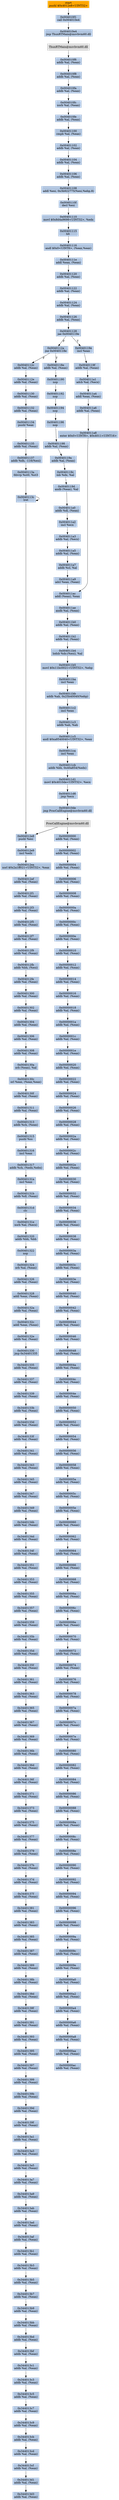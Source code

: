digraph G {
node[shape=rectangle,style=filled,fillcolor=lightsteelblue,color=lightsteelblue]
bgcolor="transparent"
a0x004010ecpushl_0x4012e8UINT32[label="start\npushl $0x4012e8<UINT32>",color="lightgrey",fillcolor="orange"];
a0x004010f1call_0x004010e4[label="0x004010f1\ncall 0x004010e4"];
a0x004010e4jmp_ThunRTMain_msvbvm60_dll[label="0x004010e4\njmp ThunRTMain@msvbvm60.dll"];
ThunRTMain_msvbvm60_dll[label="ThunRTMain@msvbvm60.dll",color="lightgrey",fillcolor="lightgrey"];
a0x004010f6addb_al_eax_[label="0x004010f6\naddb %al, (%eax)"];
a0x004010f8addb_al_eax_[label="0x004010f8\naddb %al, (%eax)"];
a0x004010faaddb_al_eax_[label="0x004010fa\naddb %al, (%eax)"];
a0x004010fcxorb_al_eax_[label="0x004010fc\nxorb %al, (%eax)"];
a0x004010feaddb_al_eax_[label="0x004010fe\naddb %al, (%eax)"];
a0x00401100cmpb_al_eax_[label="0x00401100\ncmpb %al, (%eax)"];
a0x00401102addb_al_eax_[label="0x00401102\naddb %al, (%eax)"];
a0x00401104addb_al_eax_[label="0x00401104\naddb %al, (%eax)"];
a0x00401106addb_al_eax_[label="0x00401106\naddb %al, (%eax)"];
a0x00401108addl_esi_0x3b922775esiebp8_[label="0x00401108\naddl %esi, 0x3b922775(%esi,%ebp,8)"];
a0x0040110fdecl_esi[label="0x0040110f\ndecl %esi"];
a0x00401110movl_0x8d4a9698UINT32_edx[label="0x00401110\nmovl $0x8d4a9698<UINT32>, %edx"];
a0x00401115hlt_[label="0x00401115\nhlt "];
a0x00401116andl_0x0UINT8_eaxeax_[label="0x00401116\nandl $0x0<UINT8>, (%eax,%eax)"];
a0x0040111eaddl_eax_eax_[label="0x0040111e\naddl %eax, (%eax)"];
a0x00401120addb_al_eax_[label="0x00401120\naddb %al, (%eax)"];
a0x00401122addb_al_eax_[label="0x00401122\naddb %al, (%eax)"];
a0x00401124addb_al_eax_[label="0x00401124\naddb %al, (%eax)"];
a0x00401126addb_al_eax_[label="0x00401126\naddb %al, (%eax)"];
a0x00401128jae_0x0040119e[label="0x00401128\njae 0x0040119e"];
a0x0040112ajne_0x0040118e[label="0x0040112a\njne 0x0040118e"];
a0x0040119eincl_eax[label="0x0040119e\nincl %eax"];
a0x0040119faddb_al_eax_[label="0x0040119f\naddb %al, (%eax)"];
a0x004011a1adcb_al_ecx_[label="0x004011a1\nadcb %al, (%ecx)"];
a0x004011a4addl_eax_eax_[label="0x004011a4\naddl %eax, (%eax)"];
a0x004011a6addb_al_eax_[label="0x004011a6\naddb %al, (%eax)"];
a0x004011a8enter_0x0UINT8_0x4011UINT16[label="0x004011a8\nenter $0x0<UINT8>, $0x4011<UINT16>"];
a0x004011acaddl_eax__eax[label="0x004011ac\naddl (%eax), %eax"];
a0x004011aeandb_al_eax_[label="0x004011ae\nandb %al, (%eax)"];
a0x004011b0addb_al_eax_[label="0x004011b0\naddb %al, (%eax)"];
a0x004011b2addb_al_eax_[label="0x004011b2\naddb %al, (%eax)"];
a0x004011b4lodsb_ds_esi__al[label="0x004011b4\nlodsb %ds:(%esi), %al"];
a0x004011b5movl_0x11bc0021UINT32_ebp[label="0x004011b5\nmovl $0x11bc0021<UINT32>, %ebp"];
a0x004011baincl_eax[label="0x004011ba\nincl %eax"];
a0x004011bbaddb_ah_0x25b40040ebp_[label="0x004011bb\naddb %ah, 0x25b40040(%ebp)"];
a0x004011c2incl_eax[label="0x004011c2\nincl %eax"];
a0x004011c3addb_ah_ah[label="0x004011c3\naddb %ah, %ah"];
a0x004011c5andl_0xa8540040UINT32_eax[label="0x004011c5\nandl $0xa8540040<UINT32>, %eax"];
a0x004011caincl_eax[label="0x004011ca\nincl %eax"];
a0x004011cbaddb_bh_0x40a854edx_[label="0x004011cb\naddb %bh, 0x40a854(%edx)"];
a0x004011d1movl_0x4010deUINT32_ecx[label="0x004011d1\nmovl $0x4010de<UINT32>, %ecx"];
a0x004011d6jmp_ecx[label="0x004011d6\njmp %ecx"];
a0x004010dejmp_ProcCallEngine_msvbvm60_dll[label="0x004010de\njmp ProcCallEngine@msvbvm60.dll"];
ProcCallEngine_msvbvm60_dll[label="ProcCallEngine@msvbvm60.dll",color="lightgrey",fillcolor="lightgrey"];
a0x00000000addb_al_eax_[label="0x00000000\naddb %al, (%eax)"];
a0x00000002addb_al_eax_[label="0x00000002\naddb %al, (%eax)"];
a0x00000004addb_al_eax_[label="0x00000004\naddb %al, (%eax)"];
a0x00000006addb_al_eax_[label="0x00000006\naddb %al, (%eax)"];
a0x00000008addb_al_eax_[label="0x00000008\naddb %al, (%eax)"];
a0x0000000aaddb_al_eax_[label="0x0000000a\naddb %al, (%eax)"];
a0x0000000caddb_al_eax_[label="0x0000000c\naddb %al, (%eax)"];
a0x0000000eaddb_al_eax_[label="0x0000000e\naddb %al, (%eax)"];
a0x00000010addb_al_eax_[label="0x00000010\naddb %al, (%eax)"];
a0x00000012addb_al_eax_[label="0x00000012\naddb %al, (%eax)"];
a0x00000014addb_al_eax_[label="0x00000014\naddb %al, (%eax)"];
a0x00000016addb_al_eax_[label="0x00000016\naddb %al, (%eax)"];
a0x00000018addb_al_eax_[label="0x00000018\naddb %al, (%eax)"];
a0x0000001aaddb_al_eax_[label="0x0000001a\naddb %al, (%eax)"];
a0x0000001caddb_al_eax_[label="0x0000001c\naddb %al, (%eax)"];
a0x0000001eaddb_al_eax_[label="0x0000001e\naddb %al, (%eax)"];
a0x00000020addb_al_eax_[label="0x00000020\naddb %al, (%eax)"];
a0x00000022addb_al_eax_[label="0x00000022\naddb %al, (%eax)"];
a0x00000024addb_al_eax_[label="0x00000024\naddb %al, (%eax)"];
a0x00000026addb_al_eax_[label="0x00000026\naddb %al, (%eax)"];
a0x00000028addb_al_eax_[label="0x00000028\naddb %al, (%eax)"];
a0x0000002aaddb_al_eax_[label="0x0000002a\naddb %al, (%eax)"];
a0x0000002caddb_al_eax_[label="0x0000002c\naddb %al, (%eax)"];
a0x0000002eaddb_al_eax_[label="0x0000002e\naddb %al, (%eax)"];
a0x00000030addb_al_eax_[label="0x00000030\naddb %al, (%eax)"];
a0x00000032addb_al_eax_[label="0x00000032\naddb %al, (%eax)"];
a0x00000034addb_al_eax_[label="0x00000034\naddb %al, (%eax)"];
a0x00000036addb_al_eax_[label="0x00000036\naddb %al, (%eax)"];
a0x00000038addb_al_eax_[label="0x00000038\naddb %al, (%eax)"];
a0x0000003aaddb_al_eax_[label="0x0000003a\naddb %al, (%eax)"];
a0x0000003caddb_al_eax_[label="0x0000003c\naddb %al, (%eax)"];
a0x0000003eaddb_al_eax_[label="0x0000003e\naddb %al, (%eax)"];
a0x00000040addb_al_eax_[label="0x00000040\naddb %al, (%eax)"];
a0x00000042addb_al_eax_[label="0x00000042\naddb %al, (%eax)"];
a0x00000044addb_al_eax_[label="0x00000044\naddb %al, (%eax)"];
a0x00000046addb_al_eax_[label="0x00000046\naddb %al, (%eax)"];
a0x00000048addb_al_eax_[label="0x00000048\naddb %al, (%eax)"];
a0x0000004aaddb_al_eax_[label="0x0000004a\naddb %al, (%eax)"];
a0x0000004caddb_al_eax_[label="0x0000004c\naddb %al, (%eax)"];
a0x0000004eaddb_al_eax_[label="0x0000004e\naddb %al, (%eax)"];
a0x00000050addb_al_eax_[label="0x00000050\naddb %al, (%eax)"];
a0x00000052addb_al_eax_[label="0x00000052\naddb %al, (%eax)"];
a0x00000054addb_al_eax_[label="0x00000054\naddb %al, (%eax)"];
a0x00000056addb_al_eax_[label="0x00000056\naddb %al, (%eax)"];
a0x00000058addb_al_eax_[label="0x00000058\naddb %al, (%eax)"];
a0x0000005aaddb_al_eax_[label="0x0000005a\naddb %al, (%eax)"];
a0x0000005caddb_al_eax_[label="0x0000005c\naddb %al, (%eax)"];
a0x0000005eaddb_al_eax_[label="0x0000005e\naddb %al, (%eax)"];
a0x00000060addb_al_eax_[label="0x00000060\naddb %al, (%eax)"];
a0x00000062addb_al_eax_[label="0x00000062\naddb %al, (%eax)"];
a0x00000064addb_al_eax_[label="0x00000064\naddb %al, (%eax)"];
a0x00000066addb_al_eax_[label="0x00000066\naddb %al, (%eax)"];
a0x00000068addb_al_eax_[label="0x00000068\naddb %al, (%eax)"];
a0x0000006aaddb_al_eax_[label="0x0000006a\naddb %al, (%eax)"];
a0x0000006caddb_al_eax_[label="0x0000006c\naddb %al, (%eax)"];
a0x0000006eaddb_al_eax_[label="0x0000006e\naddb %al, (%eax)"];
a0x00000070addb_al_eax_[label="0x00000070\naddb %al, (%eax)"];
a0x00000072addb_al_eax_[label="0x00000072\naddb %al, (%eax)"];
a0x00000074addb_al_eax_[label="0x00000074\naddb %al, (%eax)"];
a0x00000076addb_al_eax_[label="0x00000076\naddb %al, (%eax)"];
a0x00000078addb_al_eax_[label="0x00000078\naddb %al, (%eax)"];
a0x0000007aaddb_al_eax_[label="0x0000007a\naddb %al, (%eax)"];
a0x0000007caddb_al_eax_[label="0x0000007c\naddb %al, (%eax)"];
a0x0000007eaddb_al_eax_[label="0x0000007e\naddb %al, (%eax)"];
a0x00000080addb_al_eax_[label="0x00000080\naddb %al, (%eax)"];
a0x00000082addb_al_eax_[label="0x00000082\naddb %al, (%eax)"];
a0x00000084addb_al_eax_[label="0x00000084\naddb %al, (%eax)"];
a0x00000086addb_al_eax_[label="0x00000086\naddb %al, (%eax)"];
a0x00000088addb_al_eax_[label="0x00000088\naddb %al, (%eax)"];
a0x0000008aaddb_al_eax_[label="0x0000008a\naddb %al, (%eax)"];
a0x0000008caddb_al_eax_[label="0x0000008c\naddb %al, (%eax)"];
a0x0000008eaddb_al_eax_[label="0x0000008e\naddb %al, (%eax)"];
a0x00000090addb_al_eax_[label="0x00000090\naddb %al, (%eax)"];
a0x00000092addb_al_eax_[label="0x00000092\naddb %al, (%eax)"];
a0x00000094addb_al_eax_[label="0x00000094\naddb %al, (%eax)"];
a0x00000096addb_al_eax_[label="0x00000096\naddb %al, (%eax)"];
a0x00000098addb_al_eax_[label="0x00000098\naddb %al, (%eax)"];
a0x0000009aaddb_al_eax_[label="0x0000009a\naddb %al, (%eax)"];
a0x0000009caddb_al_eax_[label="0x0000009c\naddb %al, (%eax)"];
a0x0000009eaddb_al_eax_[label="0x0000009e\naddb %al, (%eax)"];
a0x000000a0addb_al_eax_[label="0x000000a0\naddb %al, (%eax)"];
a0x000000a2addb_al_eax_[label="0x000000a2\naddb %al, (%eax)"];
a0x000000a4addb_al_eax_[label="0x000000a4\naddb %al, (%eax)"];
a0x000000a6addb_al_eax_[label="0x000000a6\naddb %al, (%eax)"];
a0x000000a8addb_al_eax_[label="0x000000a8\naddb %al, (%eax)"];
a0x000000aaaddb_al_eax_[label="0x000000aa\naddb %al, (%eax)"];
a0x000000acaddb_al_eax_[label="0x000000ac\naddb %al, (%eax)"];
a0x0040112caddb_al_eax_[label="0x0040112c\naddb %al, (%eax)"];
a0x0040118eaddb_al_eax_[label="0x0040118e\naddb %al, (%eax)"];
a0x00401190nop_[label="0x00401190\nnop "];
a0x00401192nop_[label="0x00401192\nnop "];
a0x00401194nop_[label="0x00401194\nnop "];
a0x00401196nop_[label="0x00401196\nnop "];
a0x00401198addb_al_eax_[label="0x00401198\naddb %al, (%eax)"];
a0x0040119aaddb_al_eax_[label="0x0040119a\naddb %al, (%eax)"];
a0x0040119cinb_dx_al[label="0x0040119c\ninb %dx, %al"];
a0x0040119dandb_eax__al[label="0x0040119d\nandb (%eax), %al"];
a0x004011a0addb_dl_eax_[label="0x004011a0\naddb %dl, (%eax)"];
a0x004011a2incl_ecx[label="0x004011a2\nincl %ecx"];
a0x004011a3addb_al_ecx_[label="0x004011a3\naddb %al, (%ecx)"];
a0x004011a5addb_al_eax_[label="0x004011a5\naddb %al, (%eax)"];
a0x004011a7addb_cl_al[label="0x004011a7\naddb %cl, %al"];
a0x004011a9adcl_eax_eax_[label="0x004011a9\nadcl %eax, (%eax)"];
a0x004012e8pushl_esi[label="0x004012e8\npushl %esi"];
a0x004012e9incl_edx[label="0x004012e9\nincl %edx"];
a0x004012eaxorl_0x2a1ff021UINT32_eax[label="0x004012ea\nxorl $0x2a1ff021<UINT32>, %eax"];
a0x004012efaddb_al_eax_[label="0x004012ef\naddb %al, (%eax)"];
a0x004012f1addb_al_eax_[label="0x004012f1\naddb %al, (%eax)"];
a0x004012f3addb_al_eax_[label="0x004012f3\naddb %al, (%eax)"];
a0x004012f5addb_al_eax_[label="0x004012f5\naddb %al, (%eax)"];
a0x004012f7addb_al_eax_[label="0x004012f7\naddb %al, (%eax)"];
a0x004012f9addb_al_eax_[label="0x004012f9\naddb %al, (%eax)"];
a0x004012fbaddb_bh_esi_[label="0x004012fb\naddb %bh, (%esi)"];
a0x004012feaddb_al_eax_[label="0x004012fe\naddb %al, (%eax)"];
a0x00401300addb_al_eax_[label="0x00401300\naddb %al, (%eax)"];
a0x00401302addb_al_eax_[label="0x00401302\naddb %al, (%eax)"];
a0x00401304addb_al_eax_[label="0x00401304\naddb %al, (%eax)"];
a0x00401306addb_al_eax_[label="0x00401306\naddb %al, (%eax)"];
a0x00401308addb_al_eax_[label="0x00401308\naddb %al, (%eax)"];
a0x0040130aorb_eax__al[label="0x0040130a\norb (%eax), %al"];
a0x0040130corl_eax_eaxeax_[label="0x0040130c\norl %eax, (%eax,%eax)"];
a0x0040130faddb_al_eax_[label="0x0040130f\naddb %al, (%eax)"];
a0x00401311addb_al_eax_[label="0x00401311\naddb %al, (%eax)"];
a0x00401313addb_ch_eax_[label="0x00401313\naddb %ch, (%eax)"];
a0x00401315pushl_ss[label="0x00401315\npushl %ss"];
a0x00401316incl_eax[label="0x00401316\nincl %eax"];
a0x00401317addb_ch_edxebx_[label="0x00401317\naddb %ch, (%edx,%ebx)"];
a0x0040131aincl_eax[label="0x0040131a\nincl %eax"];
a0x0040131baddb_dl_eax_[label="0x0040131b\naddb %dl, (%eax)"];
a0x0040131dclc_[label="0x0040131d\nclc "];
a0x0040131exorb_al_ecx_[label="0x0040131e\nxorb %al, (%ecx)"];
a0x00401320addb_bh_bh[label="0x00401320\naddb %bh, %bh"];
a0x00401322nop_[label="0x00401322\nnop "];
a0x00401324orb_al_eax_[label="0x00401324\norb %al, (%eax)"];
a0x00401326addb_al_eax_[label="0x00401326\naddb %al, (%eax)"];
a0x00401328addl_eax_eax_[label="0x00401328\naddl %eax, (%eax)"];
a0x0040132aaddb_al_eax_[label="0x0040132a\naddb %al, (%eax)"];
a0x0040132caddl_eax_eax_[label="0x0040132c\naddl %eax, (%eax)"];
a0x0040132eaddb_al_eax_[label="0x0040132e\naddb %al, (%eax)"];
a0x00401330jmp_0x34401335[label="0x00401330\njmp 0x34401335"];
a0x34401335addb_al_eax_[label="0x34401335\naddb %al, (%eax)"];
a0x34401337addb_al_eax_[label="0x34401337\naddb %al, (%eax)"];
a0x34401339addb_al_eax_[label="0x34401339\naddb %al, (%eax)"];
a0x3440133baddb_al_eax_[label="0x3440133b\naddb %al, (%eax)"];
a0x3440133daddb_al_eax_[label="0x3440133d\naddb %al, (%eax)"];
a0x3440133faddb_al_eax_[label="0x3440133f\naddb %al, (%eax)"];
a0x34401341addb_al_eax_[label="0x34401341\naddb %al, (%eax)"];
a0x34401343addb_al_eax_[label="0x34401343\naddb %al, (%eax)"];
a0x34401345addb_al_eax_[label="0x34401345\naddb %al, (%eax)"];
a0x34401347addb_al_eax_[label="0x34401347\naddb %al, (%eax)"];
a0x34401349addb_al_eax_[label="0x34401349\naddb %al, (%eax)"];
a0x3440134baddb_al_eax_[label="0x3440134b\naddb %al, (%eax)"];
a0x3440134daddb_al_eax_[label="0x3440134d\naddb %al, (%eax)"];
a0x3440134faddb_al_eax_[label="0x3440134f\naddb %al, (%eax)"];
a0x34401351addb_al_eax_[label="0x34401351\naddb %al, (%eax)"];
a0x34401353addb_al_eax_[label="0x34401353\naddb %al, (%eax)"];
a0x34401355addb_al_eax_[label="0x34401355\naddb %al, (%eax)"];
a0x34401357addb_al_eax_[label="0x34401357\naddb %al, (%eax)"];
a0x34401359addb_al_eax_[label="0x34401359\naddb %al, (%eax)"];
a0x3440135baddb_al_eax_[label="0x3440135b\naddb %al, (%eax)"];
a0x3440135daddb_al_eax_[label="0x3440135d\naddb %al, (%eax)"];
a0x3440135faddb_al_eax_[label="0x3440135f\naddb %al, (%eax)"];
a0x34401361addb_al_eax_[label="0x34401361\naddb %al, (%eax)"];
a0x34401363addb_al_eax_[label="0x34401363\naddb %al, (%eax)"];
a0x34401365addb_al_eax_[label="0x34401365\naddb %al, (%eax)"];
a0x34401367addb_al_eax_[label="0x34401367\naddb %al, (%eax)"];
a0x34401369addb_al_eax_[label="0x34401369\naddb %al, (%eax)"];
a0x3440136baddb_al_eax_[label="0x3440136b\naddb %al, (%eax)"];
a0x3440136daddb_al_eax_[label="0x3440136d\naddb %al, (%eax)"];
a0x3440136faddb_al_eax_[label="0x3440136f\naddb %al, (%eax)"];
a0x34401371addb_al_eax_[label="0x34401371\naddb %al, (%eax)"];
a0x34401373addb_al_eax_[label="0x34401373\naddb %al, (%eax)"];
a0x34401375addb_al_eax_[label="0x34401375\naddb %al, (%eax)"];
a0x34401377addb_al_eax_[label="0x34401377\naddb %al, (%eax)"];
a0x34401379addb_al_eax_[label="0x34401379\naddb %al, (%eax)"];
a0x3440137baddb_al_eax_[label="0x3440137b\naddb %al, (%eax)"];
a0x3440137daddb_al_eax_[label="0x3440137d\naddb %al, (%eax)"];
a0x3440137faddb_al_eax_[label="0x3440137f\naddb %al, (%eax)"];
a0x34401381addb_al_eax_[label="0x34401381\naddb %al, (%eax)"];
a0x34401383addb_al_eax_[label="0x34401383\naddb %al, (%eax)"];
a0x34401385addb_al_eax_[label="0x34401385\naddb %al, (%eax)"];
a0x34401387addb_al_eax_[label="0x34401387\naddb %al, (%eax)"];
a0x34401389addb_al_eax_[label="0x34401389\naddb %al, (%eax)"];
a0x3440138baddb_al_eax_[label="0x3440138b\naddb %al, (%eax)"];
a0x3440138daddb_al_eax_[label="0x3440138d\naddb %al, (%eax)"];
a0x3440138faddb_al_eax_[label="0x3440138f\naddb %al, (%eax)"];
a0x34401391addb_al_eax_[label="0x34401391\naddb %al, (%eax)"];
a0x34401393addb_al_eax_[label="0x34401393\naddb %al, (%eax)"];
a0x34401395addb_al_eax_[label="0x34401395\naddb %al, (%eax)"];
a0x34401397addb_al_eax_[label="0x34401397\naddb %al, (%eax)"];
a0x34401399addb_al_eax_[label="0x34401399\naddb %al, (%eax)"];
a0x3440139baddb_al_eax_[label="0x3440139b\naddb %al, (%eax)"];
a0x3440139daddb_al_eax_[label="0x3440139d\naddb %al, (%eax)"];
a0x3440139faddb_al_eax_[label="0x3440139f\naddb %al, (%eax)"];
a0x344013a1addb_al_eax_[label="0x344013a1\naddb %al, (%eax)"];
a0x344013a3addb_al_eax_[label="0x344013a3\naddb %al, (%eax)"];
a0x344013a5addb_al_eax_[label="0x344013a5\naddb %al, (%eax)"];
a0x344013a7addb_al_eax_[label="0x344013a7\naddb %al, (%eax)"];
a0x344013a9addb_al_eax_[label="0x344013a9\naddb %al, (%eax)"];
a0x344013abaddb_al_eax_[label="0x344013ab\naddb %al, (%eax)"];
a0x344013adaddb_al_eax_[label="0x344013ad\naddb %al, (%eax)"];
a0x344013afaddb_al_eax_[label="0x344013af\naddb %al, (%eax)"];
a0x344013b1addb_al_eax_[label="0x344013b1\naddb %al, (%eax)"];
a0x344013b3addb_al_eax_[label="0x344013b3\naddb %al, (%eax)"];
a0x344013b5addb_al_eax_[label="0x344013b5\naddb %al, (%eax)"];
a0x344013b7addb_al_eax_[label="0x344013b7\naddb %al, (%eax)"];
a0x344013b9addb_al_eax_[label="0x344013b9\naddb %al, (%eax)"];
a0x344013bbaddb_al_eax_[label="0x344013bb\naddb %al, (%eax)"];
a0x344013bdaddb_al_eax_[label="0x344013bd\naddb %al, (%eax)"];
a0x344013bfaddb_al_eax_[label="0x344013bf\naddb %al, (%eax)"];
a0x344013c1addb_al_eax_[label="0x344013c1\naddb %al, (%eax)"];
a0x344013c3addb_al_eax_[label="0x344013c3\naddb %al, (%eax)"];
a0x344013c5addb_al_eax_[label="0x344013c5\naddb %al, (%eax)"];
a0x344013c7addb_al_eax_[label="0x344013c7\naddb %al, (%eax)"];
a0x344013c9addb_al_eax_[label="0x344013c9\naddb %al, (%eax)"];
a0x344013cbaddb_al_eax_[label="0x344013cb\naddb %al, (%eax)"];
a0x344013cdaddb_al_eax_[label="0x344013cd\naddb %al, (%eax)"];
a0x344013cfaddb_al_eax_[label="0x344013cf\naddb %al, (%eax)"];
a0x344013d1addb_al_eax_[label="0x344013d1\naddb %al, (%eax)"];
a0x0040112eaddb_al_eax_[label="0x0040112e\naddb %al, (%eax)"];
a0x00401130addb_al_eax_[label="0x00401130\naddb %al, (%eax)"];
a0x00401132addb_al_eax_[label="0x00401132\naddb %al, (%eax)"];
a0x00401134pushl_eax[label="0x00401134\npushl %eax"];
a0x00401135addb_al_eax_[label="0x00401135\naddb %al, (%eax)"];
a0x00401137addb_dh__116esi_[label="0x00401137\naddb %dh, -116(%esi)"];
a0x0040113afdivrp_st0_st3[label="0x0040113a\nfdivrp %st0, %st3"];
a0x0040113clret[label="0x0040113c\nlret"];
a0x344013d3addb_al_eax_[label="0x344013d3\naddb %al, (%eax)"];
a0x004010ecpushl_0x4012e8UINT32 -> a0x004010f1call_0x004010e4 [color="#000000"];
a0x004010f1call_0x004010e4 -> a0x004010e4jmp_ThunRTMain_msvbvm60_dll [color="#000000"];
a0x004010e4jmp_ThunRTMain_msvbvm60_dll -> ThunRTMain_msvbvm60_dll [color="#000000"];
ThunRTMain_msvbvm60_dll -> a0x004010f6addb_al_eax_ [color="#000000"];
a0x004010f6addb_al_eax_ -> a0x004010f8addb_al_eax_ [color="#000000"];
a0x004010f8addb_al_eax_ -> a0x004010faaddb_al_eax_ [color="#000000"];
a0x004010faaddb_al_eax_ -> a0x004010fcxorb_al_eax_ [color="#000000"];
a0x004010fcxorb_al_eax_ -> a0x004010feaddb_al_eax_ [color="#000000"];
a0x004010feaddb_al_eax_ -> a0x00401100cmpb_al_eax_ [color="#000000"];
a0x00401100cmpb_al_eax_ -> a0x00401102addb_al_eax_ [color="#000000"];
a0x00401102addb_al_eax_ -> a0x00401104addb_al_eax_ [color="#000000"];
a0x00401104addb_al_eax_ -> a0x00401106addb_al_eax_ [color="#000000"];
a0x00401106addb_al_eax_ -> a0x00401108addl_esi_0x3b922775esiebp8_ [color="#000000"];
a0x00401108addl_esi_0x3b922775esiebp8_ -> a0x0040110fdecl_esi [color="#000000"];
a0x0040110fdecl_esi -> a0x00401110movl_0x8d4a9698UINT32_edx [color="#000000"];
a0x00401110movl_0x8d4a9698UINT32_edx -> a0x00401115hlt_ [color="#000000"];
a0x00401115hlt_ -> a0x00401116andl_0x0UINT8_eaxeax_ [color="#000000"];
a0x00401116andl_0x0UINT8_eaxeax_ -> a0x0040111eaddl_eax_eax_ [color="#000000"];
a0x0040111eaddl_eax_eax_ -> a0x00401120addb_al_eax_ [color="#000000"];
a0x00401120addb_al_eax_ -> a0x00401122addb_al_eax_ [color="#000000"];
a0x00401122addb_al_eax_ -> a0x00401124addb_al_eax_ [color="#000000"];
a0x00401124addb_al_eax_ -> a0x00401126addb_al_eax_ [color="#000000"];
a0x00401126addb_al_eax_ -> a0x00401128jae_0x0040119e [color="#000000"];
a0x00401128jae_0x0040119e -> a0x0040112ajne_0x0040118e [color="#000000",label="F"];
a0x00401128jae_0x0040119e -> a0x0040119eincl_eax [color="#000000",label="T"];
a0x0040119eincl_eax -> a0x0040119faddb_al_eax_ [color="#000000"];
a0x0040119faddb_al_eax_ -> a0x004011a1adcb_al_ecx_ [color="#000000"];
a0x004011a1adcb_al_ecx_ -> a0x004011a4addl_eax_eax_ [color="#000000"];
a0x004011a4addl_eax_eax_ -> a0x004011a6addb_al_eax_ [color="#000000"];
a0x004011a6addb_al_eax_ -> a0x004011a8enter_0x0UINT8_0x4011UINT16 [color="#000000"];
a0x004011a8enter_0x0UINT8_0x4011UINT16 -> a0x004011acaddl_eax__eax [color="#000000"];
a0x004011acaddl_eax__eax -> a0x004011aeandb_al_eax_ [color="#000000"];
a0x004011aeandb_al_eax_ -> a0x004011b0addb_al_eax_ [color="#000000"];
a0x004011b0addb_al_eax_ -> a0x004011b2addb_al_eax_ [color="#000000"];
a0x004011b2addb_al_eax_ -> a0x004011b4lodsb_ds_esi__al [color="#000000"];
a0x004011b4lodsb_ds_esi__al -> a0x004011b5movl_0x11bc0021UINT32_ebp [color="#000000"];
a0x004011b5movl_0x11bc0021UINT32_ebp -> a0x004011baincl_eax [color="#000000"];
a0x004011baincl_eax -> a0x004011bbaddb_ah_0x25b40040ebp_ [color="#000000"];
a0x004011bbaddb_ah_0x25b40040ebp_ -> a0x004011c2incl_eax [color="#000000"];
a0x004011c2incl_eax -> a0x004011c3addb_ah_ah [color="#000000"];
a0x004011c3addb_ah_ah -> a0x004011c5andl_0xa8540040UINT32_eax [color="#000000"];
a0x004011c5andl_0xa8540040UINT32_eax -> a0x004011caincl_eax [color="#000000"];
a0x004011caincl_eax -> a0x004011cbaddb_bh_0x40a854edx_ [color="#000000"];
a0x004011cbaddb_bh_0x40a854edx_ -> a0x004011d1movl_0x4010deUINT32_ecx [color="#000000"];
a0x004011d1movl_0x4010deUINT32_ecx -> a0x004011d6jmp_ecx [color="#000000"];
a0x004011d6jmp_ecx -> a0x004010dejmp_ProcCallEngine_msvbvm60_dll [color="#000000"];
a0x004010dejmp_ProcCallEngine_msvbvm60_dll -> ProcCallEngine_msvbvm60_dll [color="#000000"];
ProcCallEngine_msvbvm60_dll -> a0x00000000addb_al_eax_ [color="#000000"];
a0x00000000addb_al_eax_ -> a0x00000002addb_al_eax_ [color="#000000"];
a0x00000002addb_al_eax_ -> a0x00000004addb_al_eax_ [color="#000000"];
a0x00000004addb_al_eax_ -> a0x00000006addb_al_eax_ [color="#000000"];
a0x00000006addb_al_eax_ -> a0x00000008addb_al_eax_ [color="#000000"];
a0x00000008addb_al_eax_ -> a0x0000000aaddb_al_eax_ [color="#000000"];
a0x0000000aaddb_al_eax_ -> a0x0000000caddb_al_eax_ [color="#000000"];
a0x0000000caddb_al_eax_ -> a0x0000000eaddb_al_eax_ [color="#000000"];
a0x0000000eaddb_al_eax_ -> a0x00000010addb_al_eax_ [color="#000000"];
a0x00000010addb_al_eax_ -> a0x00000012addb_al_eax_ [color="#000000"];
a0x00000012addb_al_eax_ -> a0x00000014addb_al_eax_ [color="#000000"];
a0x00000014addb_al_eax_ -> a0x00000016addb_al_eax_ [color="#000000"];
a0x00000016addb_al_eax_ -> a0x00000018addb_al_eax_ [color="#000000"];
a0x00000018addb_al_eax_ -> a0x0000001aaddb_al_eax_ [color="#000000"];
a0x0000001aaddb_al_eax_ -> a0x0000001caddb_al_eax_ [color="#000000"];
a0x0000001caddb_al_eax_ -> a0x0000001eaddb_al_eax_ [color="#000000"];
a0x0000001eaddb_al_eax_ -> a0x00000020addb_al_eax_ [color="#000000"];
a0x00000020addb_al_eax_ -> a0x00000022addb_al_eax_ [color="#000000"];
a0x00000022addb_al_eax_ -> a0x00000024addb_al_eax_ [color="#000000"];
a0x00000024addb_al_eax_ -> a0x00000026addb_al_eax_ [color="#000000"];
a0x00000026addb_al_eax_ -> a0x00000028addb_al_eax_ [color="#000000"];
a0x00000028addb_al_eax_ -> a0x0000002aaddb_al_eax_ [color="#000000"];
a0x0000002aaddb_al_eax_ -> a0x0000002caddb_al_eax_ [color="#000000"];
a0x0000002caddb_al_eax_ -> a0x0000002eaddb_al_eax_ [color="#000000"];
a0x0000002eaddb_al_eax_ -> a0x00000030addb_al_eax_ [color="#000000"];
a0x00000030addb_al_eax_ -> a0x00000032addb_al_eax_ [color="#000000"];
a0x00000032addb_al_eax_ -> a0x00000034addb_al_eax_ [color="#000000"];
a0x00000034addb_al_eax_ -> a0x00000036addb_al_eax_ [color="#000000"];
a0x00000036addb_al_eax_ -> a0x00000038addb_al_eax_ [color="#000000"];
a0x00000038addb_al_eax_ -> a0x0000003aaddb_al_eax_ [color="#000000"];
a0x0000003aaddb_al_eax_ -> a0x0000003caddb_al_eax_ [color="#000000"];
a0x0000003caddb_al_eax_ -> a0x0000003eaddb_al_eax_ [color="#000000"];
a0x0000003eaddb_al_eax_ -> a0x00000040addb_al_eax_ [color="#000000"];
a0x00000040addb_al_eax_ -> a0x00000042addb_al_eax_ [color="#000000"];
a0x00000042addb_al_eax_ -> a0x00000044addb_al_eax_ [color="#000000"];
a0x00000044addb_al_eax_ -> a0x00000046addb_al_eax_ [color="#000000"];
a0x00000046addb_al_eax_ -> a0x00000048addb_al_eax_ [color="#000000"];
a0x00000048addb_al_eax_ -> a0x0000004aaddb_al_eax_ [color="#000000"];
a0x0000004aaddb_al_eax_ -> a0x0000004caddb_al_eax_ [color="#000000"];
a0x0000004caddb_al_eax_ -> a0x0000004eaddb_al_eax_ [color="#000000"];
a0x0000004eaddb_al_eax_ -> a0x00000050addb_al_eax_ [color="#000000"];
a0x00000050addb_al_eax_ -> a0x00000052addb_al_eax_ [color="#000000"];
a0x00000052addb_al_eax_ -> a0x00000054addb_al_eax_ [color="#000000"];
a0x00000054addb_al_eax_ -> a0x00000056addb_al_eax_ [color="#000000"];
a0x00000056addb_al_eax_ -> a0x00000058addb_al_eax_ [color="#000000"];
a0x00000058addb_al_eax_ -> a0x0000005aaddb_al_eax_ [color="#000000"];
a0x0000005aaddb_al_eax_ -> a0x0000005caddb_al_eax_ [color="#000000"];
a0x0000005caddb_al_eax_ -> a0x0000005eaddb_al_eax_ [color="#000000"];
a0x0000005eaddb_al_eax_ -> a0x00000060addb_al_eax_ [color="#000000"];
a0x00000060addb_al_eax_ -> a0x00000062addb_al_eax_ [color="#000000"];
a0x00000062addb_al_eax_ -> a0x00000064addb_al_eax_ [color="#000000"];
a0x00000064addb_al_eax_ -> a0x00000066addb_al_eax_ [color="#000000"];
a0x00000066addb_al_eax_ -> a0x00000068addb_al_eax_ [color="#000000"];
a0x00000068addb_al_eax_ -> a0x0000006aaddb_al_eax_ [color="#000000"];
a0x0000006aaddb_al_eax_ -> a0x0000006caddb_al_eax_ [color="#000000"];
a0x0000006caddb_al_eax_ -> a0x0000006eaddb_al_eax_ [color="#000000"];
a0x0000006eaddb_al_eax_ -> a0x00000070addb_al_eax_ [color="#000000"];
a0x00000070addb_al_eax_ -> a0x00000072addb_al_eax_ [color="#000000"];
a0x00000072addb_al_eax_ -> a0x00000074addb_al_eax_ [color="#000000"];
a0x00000074addb_al_eax_ -> a0x00000076addb_al_eax_ [color="#000000"];
a0x00000076addb_al_eax_ -> a0x00000078addb_al_eax_ [color="#000000"];
a0x00000078addb_al_eax_ -> a0x0000007aaddb_al_eax_ [color="#000000"];
a0x0000007aaddb_al_eax_ -> a0x0000007caddb_al_eax_ [color="#000000"];
a0x0000007caddb_al_eax_ -> a0x0000007eaddb_al_eax_ [color="#000000"];
a0x0000007eaddb_al_eax_ -> a0x00000080addb_al_eax_ [color="#000000"];
a0x00000080addb_al_eax_ -> a0x00000082addb_al_eax_ [color="#000000"];
a0x00000082addb_al_eax_ -> a0x00000084addb_al_eax_ [color="#000000"];
a0x00000084addb_al_eax_ -> a0x00000086addb_al_eax_ [color="#000000"];
a0x00000086addb_al_eax_ -> a0x00000088addb_al_eax_ [color="#000000"];
a0x00000088addb_al_eax_ -> a0x0000008aaddb_al_eax_ [color="#000000"];
a0x0000008aaddb_al_eax_ -> a0x0000008caddb_al_eax_ [color="#000000"];
a0x0000008caddb_al_eax_ -> a0x0000008eaddb_al_eax_ [color="#000000"];
a0x0000008eaddb_al_eax_ -> a0x00000090addb_al_eax_ [color="#000000"];
a0x00000090addb_al_eax_ -> a0x00000092addb_al_eax_ [color="#000000"];
a0x00000092addb_al_eax_ -> a0x00000094addb_al_eax_ [color="#000000"];
a0x00000094addb_al_eax_ -> a0x00000096addb_al_eax_ [color="#000000"];
a0x00000096addb_al_eax_ -> a0x00000098addb_al_eax_ [color="#000000"];
a0x00000098addb_al_eax_ -> a0x0000009aaddb_al_eax_ [color="#000000"];
a0x0000009aaddb_al_eax_ -> a0x0000009caddb_al_eax_ [color="#000000"];
a0x0000009caddb_al_eax_ -> a0x0000009eaddb_al_eax_ [color="#000000"];
a0x0000009eaddb_al_eax_ -> a0x000000a0addb_al_eax_ [color="#000000"];
a0x000000a0addb_al_eax_ -> a0x000000a2addb_al_eax_ [color="#000000"];
a0x000000a2addb_al_eax_ -> a0x000000a4addb_al_eax_ [color="#000000"];
a0x000000a4addb_al_eax_ -> a0x000000a6addb_al_eax_ [color="#000000"];
a0x000000a6addb_al_eax_ -> a0x000000a8addb_al_eax_ [color="#000000"];
a0x000000a8addb_al_eax_ -> a0x000000aaaddb_al_eax_ [color="#000000"];
a0x000000aaaddb_al_eax_ -> a0x000000acaddb_al_eax_ [color="#000000"];
a0x0040112ajne_0x0040118e -> a0x0040112caddb_al_eax_ [color="#000000",label="F"];
a0x0040112ajne_0x0040118e -> a0x0040118eaddb_al_eax_ [color="#000000",label="T"];
a0x0040118eaddb_al_eax_ -> a0x00401190nop_ [color="#000000"];
a0x00401190nop_ -> a0x00401192nop_ [color="#000000"];
a0x00401192nop_ -> a0x00401194nop_ [color="#000000"];
a0x00401194nop_ -> a0x00401196nop_ [color="#000000"];
a0x00401196nop_ -> a0x00401198addb_al_eax_ [color="#000000"];
a0x00401198addb_al_eax_ -> a0x0040119aaddb_al_eax_ [color="#000000"];
a0x0040119aaddb_al_eax_ -> a0x0040119cinb_dx_al [color="#000000"];
a0x0040119cinb_dx_al -> a0x0040119dandb_eax__al [color="#000000"];
a0x0040119dandb_eax__al -> a0x004011a0addb_dl_eax_ [color="#000000"];
a0x004011a0addb_dl_eax_ -> a0x004011a2incl_ecx [color="#000000"];
a0x004011a2incl_ecx -> a0x004011a3addb_al_ecx_ [color="#000000"];
a0x004011a3addb_al_ecx_ -> a0x004011a5addb_al_eax_ [color="#000000"];
a0x004011a5addb_al_eax_ -> a0x004011a7addb_cl_al [color="#000000"];
a0x004011a7addb_cl_al -> a0x004011a9adcl_eax_eax_ [color="#000000"];
a0x004011a9adcl_eax_eax_ -> a0x004011acaddl_eax__eax [color="#000000"];
ProcCallEngine_msvbvm60_dll -> a0x004012e8pushl_esi [color="#000000"];
a0x004012e8pushl_esi -> a0x004012e9incl_edx [color="#000000"];
a0x004012e9incl_edx -> a0x004012eaxorl_0x2a1ff021UINT32_eax [color="#000000"];
a0x004012eaxorl_0x2a1ff021UINT32_eax -> a0x004012efaddb_al_eax_ [color="#000000"];
a0x004012efaddb_al_eax_ -> a0x004012f1addb_al_eax_ [color="#000000"];
a0x004012f1addb_al_eax_ -> a0x004012f3addb_al_eax_ [color="#000000"];
a0x004012f3addb_al_eax_ -> a0x004012f5addb_al_eax_ [color="#000000"];
a0x004012f5addb_al_eax_ -> a0x004012f7addb_al_eax_ [color="#000000"];
a0x004012f7addb_al_eax_ -> a0x004012f9addb_al_eax_ [color="#000000"];
a0x004012f9addb_al_eax_ -> a0x004012fbaddb_bh_esi_ [color="#000000"];
a0x004012fbaddb_bh_esi_ -> a0x004012feaddb_al_eax_ [color="#000000"];
a0x004012feaddb_al_eax_ -> a0x00401300addb_al_eax_ [color="#000000"];
a0x00401300addb_al_eax_ -> a0x00401302addb_al_eax_ [color="#000000"];
a0x00401302addb_al_eax_ -> a0x00401304addb_al_eax_ [color="#000000"];
a0x00401304addb_al_eax_ -> a0x00401306addb_al_eax_ [color="#000000"];
a0x00401306addb_al_eax_ -> a0x00401308addb_al_eax_ [color="#000000"];
a0x00401308addb_al_eax_ -> a0x0040130aorb_eax__al [color="#000000"];
a0x0040130aorb_eax__al -> a0x0040130corl_eax_eaxeax_ [color="#000000"];
a0x0040130corl_eax_eaxeax_ -> a0x0040130faddb_al_eax_ [color="#000000"];
a0x0040130faddb_al_eax_ -> a0x00401311addb_al_eax_ [color="#000000"];
a0x00401311addb_al_eax_ -> a0x00401313addb_ch_eax_ [color="#000000"];
a0x00401313addb_ch_eax_ -> a0x00401315pushl_ss [color="#000000"];
a0x00401315pushl_ss -> a0x00401316incl_eax [color="#000000"];
a0x00401316incl_eax -> a0x00401317addb_ch_edxebx_ [color="#000000"];
a0x00401317addb_ch_edxebx_ -> a0x0040131aincl_eax [color="#000000"];
a0x0040131aincl_eax -> a0x0040131baddb_dl_eax_ [color="#000000"];
a0x0040131baddb_dl_eax_ -> a0x0040131dclc_ [color="#000000"];
a0x0040131dclc_ -> a0x0040131exorb_al_ecx_ [color="#000000"];
a0x0040131exorb_al_ecx_ -> a0x00401320addb_bh_bh [color="#000000"];
a0x00401320addb_bh_bh -> a0x00401322nop_ [color="#000000"];
a0x00401322nop_ -> a0x00401324orb_al_eax_ [color="#000000"];
a0x00401324orb_al_eax_ -> a0x00401326addb_al_eax_ [color="#000000"];
a0x00401326addb_al_eax_ -> a0x00401328addl_eax_eax_ [color="#000000"];
a0x00401328addl_eax_eax_ -> a0x0040132aaddb_al_eax_ [color="#000000"];
a0x0040132aaddb_al_eax_ -> a0x0040132caddl_eax_eax_ [color="#000000"];
a0x0040132caddl_eax_eax_ -> a0x0040132eaddb_al_eax_ [color="#000000"];
a0x0040132eaddb_al_eax_ -> a0x00401330jmp_0x34401335 [color="#000000"];
a0x00401330jmp_0x34401335 -> a0x34401335addb_al_eax_ [color="#000000"];
a0x34401335addb_al_eax_ -> a0x34401337addb_al_eax_ [color="#000000"];
a0x34401337addb_al_eax_ -> a0x34401339addb_al_eax_ [color="#000000"];
a0x34401339addb_al_eax_ -> a0x3440133baddb_al_eax_ [color="#000000"];
a0x3440133baddb_al_eax_ -> a0x3440133daddb_al_eax_ [color="#000000"];
a0x3440133daddb_al_eax_ -> a0x3440133faddb_al_eax_ [color="#000000"];
a0x3440133faddb_al_eax_ -> a0x34401341addb_al_eax_ [color="#000000"];
a0x34401341addb_al_eax_ -> a0x34401343addb_al_eax_ [color="#000000"];
a0x34401343addb_al_eax_ -> a0x34401345addb_al_eax_ [color="#000000"];
a0x34401345addb_al_eax_ -> a0x34401347addb_al_eax_ [color="#000000"];
a0x34401347addb_al_eax_ -> a0x34401349addb_al_eax_ [color="#000000"];
a0x34401349addb_al_eax_ -> a0x3440134baddb_al_eax_ [color="#000000"];
a0x3440134baddb_al_eax_ -> a0x3440134daddb_al_eax_ [color="#000000"];
a0x3440134daddb_al_eax_ -> a0x3440134faddb_al_eax_ [color="#000000"];
a0x3440134faddb_al_eax_ -> a0x34401351addb_al_eax_ [color="#000000"];
a0x34401351addb_al_eax_ -> a0x34401353addb_al_eax_ [color="#000000"];
a0x34401353addb_al_eax_ -> a0x34401355addb_al_eax_ [color="#000000"];
a0x34401355addb_al_eax_ -> a0x34401357addb_al_eax_ [color="#000000"];
a0x34401357addb_al_eax_ -> a0x34401359addb_al_eax_ [color="#000000"];
a0x34401359addb_al_eax_ -> a0x3440135baddb_al_eax_ [color="#000000"];
a0x3440135baddb_al_eax_ -> a0x3440135daddb_al_eax_ [color="#000000"];
a0x3440135daddb_al_eax_ -> a0x3440135faddb_al_eax_ [color="#000000"];
a0x3440135faddb_al_eax_ -> a0x34401361addb_al_eax_ [color="#000000"];
a0x34401361addb_al_eax_ -> a0x34401363addb_al_eax_ [color="#000000"];
a0x34401363addb_al_eax_ -> a0x34401365addb_al_eax_ [color="#000000"];
a0x34401365addb_al_eax_ -> a0x34401367addb_al_eax_ [color="#000000"];
a0x34401367addb_al_eax_ -> a0x34401369addb_al_eax_ [color="#000000"];
a0x34401369addb_al_eax_ -> a0x3440136baddb_al_eax_ [color="#000000"];
a0x3440136baddb_al_eax_ -> a0x3440136daddb_al_eax_ [color="#000000"];
a0x3440136daddb_al_eax_ -> a0x3440136faddb_al_eax_ [color="#000000"];
a0x3440136faddb_al_eax_ -> a0x34401371addb_al_eax_ [color="#000000"];
a0x34401371addb_al_eax_ -> a0x34401373addb_al_eax_ [color="#000000"];
a0x34401373addb_al_eax_ -> a0x34401375addb_al_eax_ [color="#000000"];
a0x34401375addb_al_eax_ -> a0x34401377addb_al_eax_ [color="#000000"];
a0x34401377addb_al_eax_ -> a0x34401379addb_al_eax_ [color="#000000"];
a0x34401379addb_al_eax_ -> a0x3440137baddb_al_eax_ [color="#000000"];
a0x3440137baddb_al_eax_ -> a0x3440137daddb_al_eax_ [color="#000000"];
a0x3440137daddb_al_eax_ -> a0x3440137faddb_al_eax_ [color="#000000"];
a0x3440137faddb_al_eax_ -> a0x34401381addb_al_eax_ [color="#000000"];
a0x34401381addb_al_eax_ -> a0x34401383addb_al_eax_ [color="#000000"];
a0x34401383addb_al_eax_ -> a0x34401385addb_al_eax_ [color="#000000"];
a0x34401385addb_al_eax_ -> a0x34401387addb_al_eax_ [color="#000000"];
a0x34401387addb_al_eax_ -> a0x34401389addb_al_eax_ [color="#000000"];
a0x34401389addb_al_eax_ -> a0x3440138baddb_al_eax_ [color="#000000"];
a0x3440138baddb_al_eax_ -> a0x3440138daddb_al_eax_ [color="#000000"];
a0x3440138daddb_al_eax_ -> a0x3440138faddb_al_eax_ [color="#000000"];
a0x3440138faddb_al_eax_ -> a0x34401391addb_al_eax_ [color="#000000"];
a0x34401391addb_al_eax_ -> a0x34401393addb_al_eax_ [color="#000000"];
a0x34401393addb_al_eax_ -> a0x34401395addb_al_eax_ [color="#000000"];
a0x34401395addb_al_eax_ -> a0x34401397addb_al_eax_ [color="#000000"];
a0x34401397addb_al_eax_ -> a0x34401399addb_al_eax_ [color="#000000"];
a0x34401399addb_al_eax_ -> a0x3440139baddb_al_eax_ [color="#000000"];
a0x3440139baddb_al_eax_ -> a0x3440139daddb_al_eax_ [color="#000000"];
a0x3440139daddb_al_eax_ -> a0x3440139faddb_al_eax_ [color="#000000"];
a0x3440139faddb_al_eax_ -> a0x344013a1addb_al_eax_ [color="#000000"];
a0x344013a1addb_al_eax_ -> a0x344013a3addb_al_eax_ [color="#000000"];
a0x344013a3addb_al_eax_ -> a0x344013a5addb_al_eax_ [color="#000000"];
a0x344013a5addb_al_eax_ -> a0x344013a7addb_al_eax_ [color="#000000"];
a0x344013a7addb_al_eax_ -> a0x344013a9addb_al_eax_ [color="#000000"];
a0x344013a9addb_al_eax_ -> a0x344013abaddb_al_eax_ [color="#000000"];
a0x344013abaddb_al_eax_ -> a0x344013adaddb_al_eax_ [color="#000000"];
a0x344013adaddb_al_eax_ -> a0x344013afaddb_al_eax_ [color="#000000"];
a0x344013afaddb_al_eax_ -> a0x344013b1addb_al_eax_ [color="#000000"];
a0x344013b1addb_al_eax_ -> a0x344013b3addb_al_eax_ [color="#000000"];
a0x344013b3addb_al_eax_ -> a0x344013b5addb_al_eax_ [color="#000000"];
a0x344013b5addb_al_eax_ -> a0x344013b7addb_al_eax_ [color="#000000"];
a0x344013b7addb_al_eax_ -> a0x344013b9addb_al_eax_ [color="#000000"];
a0x344013b9addb_al_eax_ -> a0x344013bbaddb_al_eax_ [color="#000000"];
a0x344013bbaddb_al_eax_ -> a0x344013bdaddb_al_eax_ [color="#000000"];
a0x344013bdaddb_al_eax_ -> a0x344013bfaddb_al_eax_ [color="#000000"];
a0x344013bfaddb_al_eax_ -> a0x344013c1addb_al_eax_ [color="#000000"];
a0x344013c1addb_al_eax_ -> a0x344013c3addb_al_eax_ [color="#000000"];
a0x344013c3addb_al_eax_ -> a0x344013c5addb_al_eax_ [color="#000000"];
a0x344013c5addb_al_eax_ -> a0x344013c7addb_al_eax_ [color="#000000"];
a0x344013c7addb_al_eax_ -> a0x344013c9addb_al_eax_ [color="#000000"];
a0x344013c9addb_al_eax_ -> a0x344013cbaddb_al_eax_ [color="#000000"];
a0x344013cbaddb_al_eax_ -> a0x344013cdaddb_al_eax_ [color="#000000"];
a0x344013cdaddb_al_eax_ -> a0x344013cfaddb_al_eax_ [color="#000000"];
a0x344013cfaddb_al_eax_ -> a0x344013d1addb_al_eax_ [color="#000000"];
a0x0040112caddb_al_eax_ -> a0x0040112eaddb_al_eax_ [color="#000000"];
a0x0040112eaddb_al_eax_ -> a0x00401130addb_al_eax_ [color="#000000"];
a0x00401130addb_al_eax_ -> a0x00401132addb_al_eax_ [color="#000000"];
a0x00401132addb_al_eax_ -> a0x00401134pushl_eax [color="#000000"];
a0x00401134pushl_eax -> a0x00401135addb_al_eax_ [color="#000000"];
a0x00401135addb_al_eax_ -> a0x00401137addb_dh__116esi_ [color="#000000"];
a0x00401137addb_dh__116esi_ -> a0x0040113afdivrp_st0_st3 [color="#000000"];
a0x0040113afdivrp_st0_st3 -> a0x0040113clret [color="#000000"];
a0x0040113clret -> a0x0040113clret [color="#000000"];
a0x0040113clret -> a0x004012e8pushl_esi [color="#000000"];
a0x344013d1addb_al_eax_ -> a0x344013d3addb_al_eax_ [color="#000000"];
}
